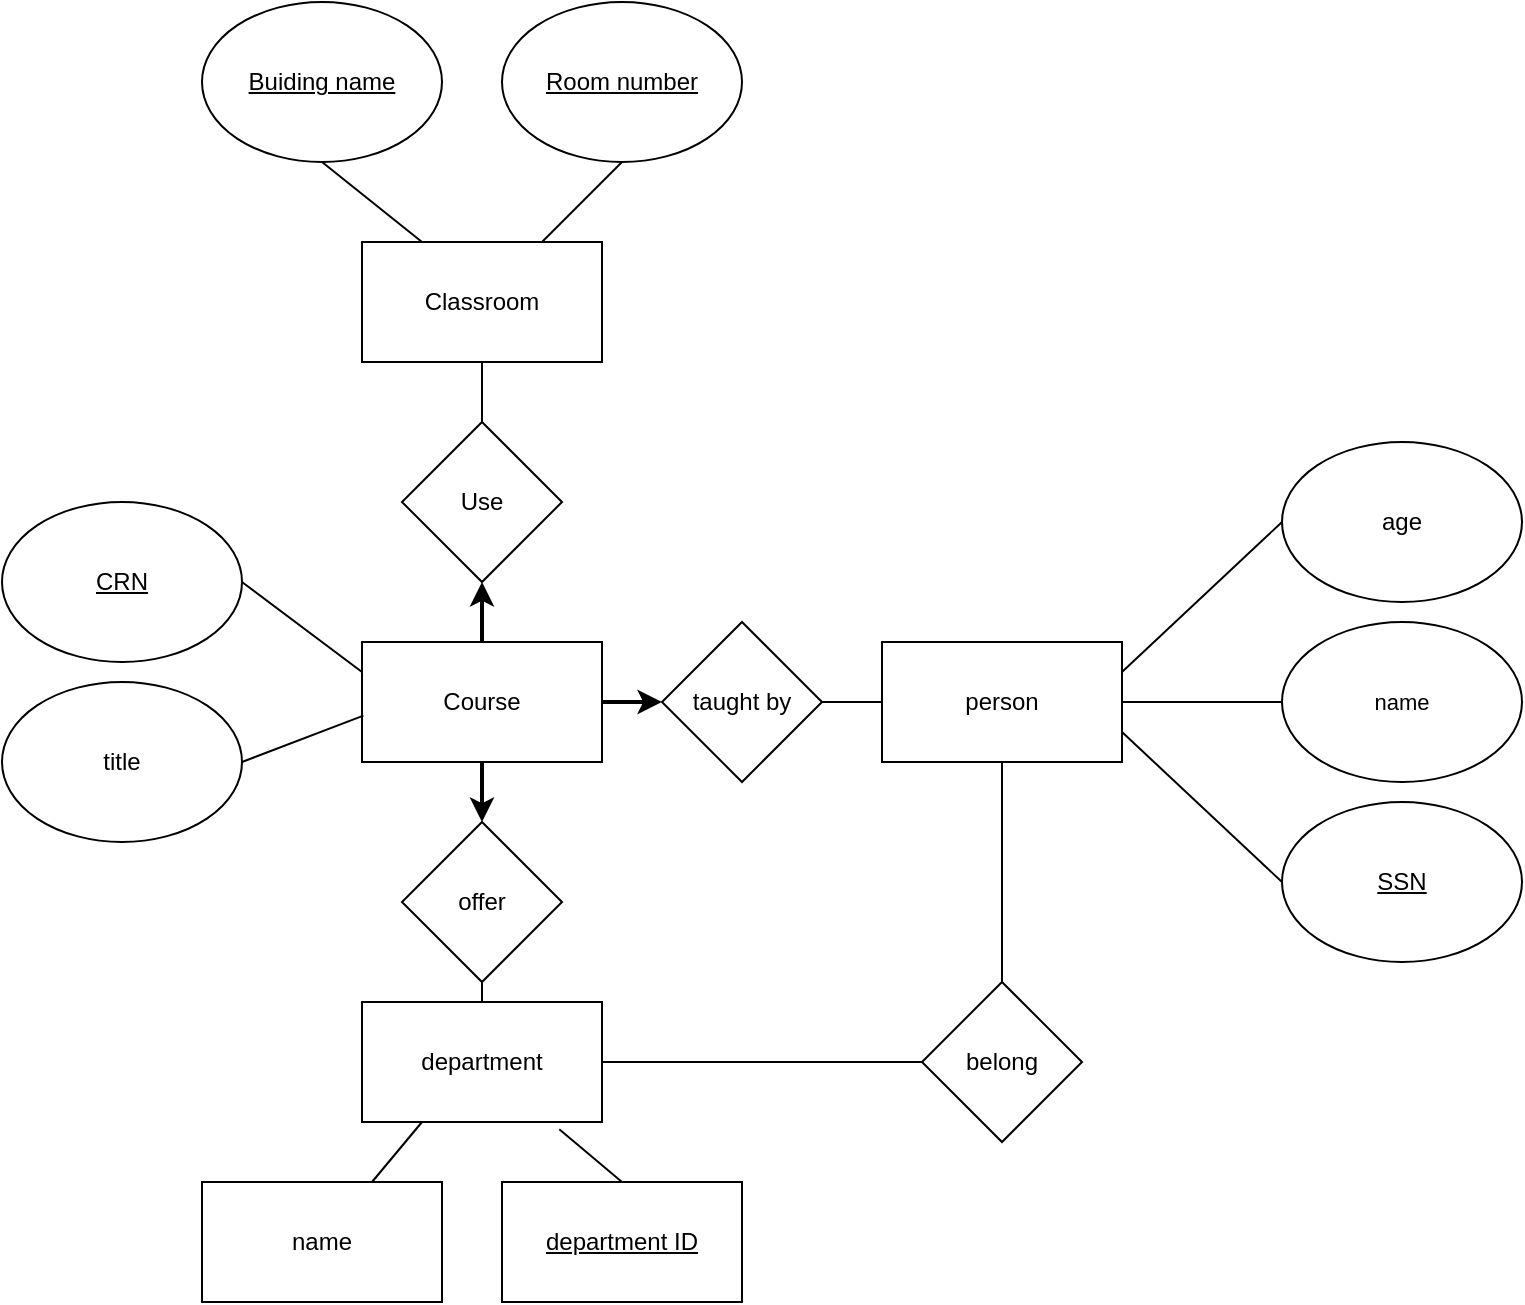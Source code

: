 <mxfile version="21.0.6" type="github">
  <diagram id="4mfwfn_U5UDbq6bqeZar" name="第 1 页">
    <mxGraphModel dx="1437" dy="978" grid="1" gridSize="10" guides="1" tooltips="1" connect="1" arrows="1" fold="1" page="0" pageScale="1" pageWidth="827" pageHeight="1169" math="0" shadow="0">
      <root>
        <mxCell id="0" />
        <mxCell id="1" parent="0" />
        <mxCell id="c9e2M7kcOkfjXdV6clcm-17" style="edgeStyle=orthogonalEdgeStyle;rounded=0;orthogonalLoop=1;jettySize=auto;html=1;entryX=0.5;entryY=0;entryDx=0;entryDy=0;strokeWidth=2;" edge="1" parent="1" source="-YDh8YO5cCQ9muC20Zy2-2" target="c9e2M7kcOkfjXdV6clcm-6">
          <mxGeometry relative="1" as="geometry">
            <mxPoint x="140" y="280" as="targetPoint" />
          </mxGeometry>
        </mxCell>
        <mxCell id="c9e2M7kcOkfjXdV6clcm-18" style="edgeStyle=orthogonalEdgeStyle;rounded=0;orthogonalLoop=1;jettySize=auto;html=1;entryX=0;entryY=0.5;entryDx=0;entryDy=0;strokeColor=default;strokeWidth=2;" edge="1" parent="1" source="-YDh8YO5cCQ9muC20Zy2-2" target="c9e2M7kcOkfjXdV6clcm-7">
          <mxGeometry relative="1" as="geometry">
            <mxPoint x="290" y="210" as="targetPoint" />
          </mxGeometry>
        </mxCell>
        <mxCell id="c9e2M7kcOkfjXdV6clcm-48" style="edgeStyle=none;shape=connector;rounded=0;orthogonalLoop=1;jettySize=auto;html=1;exitX=0.5;exitY=0;exitDx=0;exitDy=0;entryX=0.5;entryY=1;entryDx=0;entryDy=0;labelBackgroundColor=default;strokeColor=default;fontFamily=Helvetica;fontSize=11;fontColor=default;endArrow=classic;endFill=1;strokeWidth=2;" edge="1" parent="1" source="-YDh8YO5cCQ9muC20Zy2-2" target="c9e2M7kcOkfjXdV6clcm-42">
          <mxGeometry relative="1" as="geometry">
            <Array as="points">
              <mxPoint x="140" y="170" />
            </Array>
          </mxGeometry>
        </mxCell>
        <mxCell id="-YDh8YO5cCQ9muC20Zy2-2" value="Course" style="rounded=0;whiteSpace=wrap;html=1;" parent="1" vertex="1">
          <mxGeometry x="80" y="180" width="120" height="60" as="geometry" />
        </mxCell>
        <mxCell id="c9e2M7kcOkfjXdV6clcm-9" style="rounded=0;orthogonalLoop=1;jettySize=auto;html=1;exitX=1;exitY=0.5;exitDx=0;exitDy=0;entryX=0.006;entryY=0.614;entryDx=0;entryDy=0;strokeColor=default;endArrow=none;endFill=0;entryPerimeter=0;" edge="1" parent="1" source="c9e2M7kcOkfjXdV6clcm-1" target="-YDh8YO5cCQ9muC20Zy2-2">
          <mxGeometry relative="1" as="geometry" />
        </mxCell>
        <mxCell id="c9e2M7kcOkfjXdV6clcm-1" value="title" style="ellipse;whiteSpace=wrap;html=1;" vertex="1" parent="1">
          <mxGeometry x="-100" y="200" width="120" height="80" as="geometry" />
        </mxCell>
        <mxCell id="c9e2M7kcOkfjXdV6clcm-10" style="rounded=0;orthogonalLoop=1;jettySize=auto;html=1;exitX=1;exitY=0.5;exitDx=0;exitDy=0;entryX=0;entryY=0.25;entryDx=0;entryDy=0;endArrow=none;endFill=0;" edge="1" parent="1" source="c9e2M7kcOkfjXdV6clcm-2" target="-YDh8YO5cCQ9muC20Zy2-2">
          <mxGeometry relative="1" as="geometry" />
        </mxCell>
        <mxCell id="c9e2M7kcOkfjXdV6clcm-2" value="&lt;u&gt;CRN&lt;/u&gt;" style="ellipse;whiteSpace=wrap;html=1;" vertex="1" parent="1">
          <mxGeometry x="-100" y="110" width="120" height="80" as="geometry" />
        </mxCell>
        <mxCell id="c9e2M7kcOkfjXdV6clcm-16" style="edgeStyle=orthogonalEdgeStyle;rounded=0;orthogonalLoop=1;jettySize=auto;html=1;entryX=1;entryY=0.5;entryDx=0;entryDy=0;endArrow=none;endFill=0;" edge="1" parent="1" source="c9e2M7kcOkfjXdV6clcm-3" target="c9e2M7kcOkfjXdV6clcm-7">
          <mxGeometry relative="1" as="geometry" />
        </mxCell>
        <mxCell id="c9e2M7kcOkfjXdV6clcm-3" value="person&lt;br&gt;" style="whiteSpace=wrap;html=1;" vertex="1" parent="1">
          <mxGeometry x="340" y="180" width="120" height="60" as="geometry" />
        </mxCell>
        <mxCell id="c9e2M7kcOkfjXdV6clcm-13" style="edgeStyle=orthogonalEdgeStyle;rounded=0;orthogonalLoop=1;jettySize=auto;html=1;endArrow=none;endFill=0;" edge="1" parent="1" source="c9e2M7kcOkfjXdV6clcm-5" target="c9e2M7kcOkfjXdV6clcm-6">
          <mxGeometry relative="1" as="geometry" />
        </mxCell>
        <mxCell id="c9e2M7kcOkfjXdV6clcm-34" style="edgeStyle=none;shape=connector;rounded=0;orthogonalLoop=1;jettySize=auto;html=1;exitX=1;exitY=0.5;exitDx=0;exitDy=0;entryX=0;entryY=0.5;entryDx=0;entryDy=0;labelBackgroundColor=default;strokeColor=default;fontFamily=Helvetica;fontSize=11;fontColor=default;endArrow=none;endFill=0;" edge="1" parent="1" source="c9e2M7kcOkfjXdV6clcm-5" target="c9e2M7kcOkfjXdV6clcm-30">
          <mxGeometry relative="1" as="geometry" />
        </mxCell>
        <mxCell id="c9e2M7kcOkfjXdV6clcm-5" value="department" style="whiteSpace=wrap;html=1;" vertex="1" parent="1">
          <mxGeometry x="80" y="360" width="120" height="60" as="geometry" />
        </mxCell>
        <mxCell id="c9e2M7kcOkfjXdV6clcm-6" value="offer" style="rhombus;whiteSpace=wrap;html=1;" vertex="1" parent="1">
          <mxGeometry x="100" y="270" width="80" height="80" as="geometry" />
        </mxCell>
        <mxCell id="c9e2M7kcOkfjXdV6clcm-7" value="taught by" style="rhombus;whiteSpace=wrap;html=1;" vertex="1" parent="1">
          <mxGeometry x="230" y="170" width="80" height="80" as="geometry" />
        </mxCell>
        <mxCell id="c9e2M7kcOkfjXdV6clcm-20" style="rounded=0;orthogonalLoop=1;jettySize=auto;html=1;entryX=0.25;entryY=1;entryDx=0;entryDy=0;endArrow=none;endFill=0;" edge="1" parent="1" source="c9e2M7kcOkfjXdV6clcm-19" target="c9e2M7kcOkfjXdV6clcm-5">
          <mxGeometry relative="1" as="geometry" />
        </mxCell>
        <mxCell id="c9e2M7kcOkfjXdV6clcm-19" value="name" style="whiteSpace=wrap;html=1;" vertex="1" parent="1">
          <mxGeometry y="450" width="120" height="60" as="geometry" />
        </mxCell>
        <mxCell id="c9e2M7kcOkfjXdV6clcm-22" style="rounded=0;orthogonalLoop=1;jettySize=auto;html=1;exitX=0.5;exitY=0;exitDx=0;exitDy=0;entryX=0.822;entryY=1.06;entryDx=0;entryDy=0;entryPerimeter=0;endArrow=none;endFill=0;" edge="1" parent="1" source="c9e2M7kcOkfjXdV6clcm-21" target="c9e2M7kcOkfjXdV6clcm-5">
          <mxGeometry relative="1" as="geometry" />
        </mxCell>
        <mxCell id="c9e2M7kcOkfjXdV6clcm-21" value="&lt;u&gt;department ID&lt;/u&gt;" style="whiteSpace=wrap;html=1;" vertex="1" parent="1">
          <mxGeometry x="150" y="450" width="120" height="60" as="geometry" />
        </mxCell>
        <mxCell id="c9e2M7kcOkfjXdV6clcm-31" style="rounded=0;orthogonalLoop=1;jettySize=auto;html=1;exitX=0;exitY=0.5;exitDx=0;exitDy=0;entryX=1;entryY=0.25;entryDx=0;entryDy=0;endArrow=none;endFill=0;" edge="1" parent="1" source="c9e2M7kcOkfjXdV6clcm-27" target="c9e2M7kcOkfjXdV6clcm-3">
          <mxGeometry relative="1" as="geometry" />
        </mxCell>
        <mxCell id="c9e2M7kcOkfjXdV6clcm-27" value="age" style="ellipse;whiteSpace=wrap;html=1;" vertex="1" parent="1">
          <mxGeometry x="540" y="80" width="120" height="80" as="geometry" />
        </mxCell>
        <mxCell id="c9e2M7kcOkfjXdV6clcm-32" style="edgeStyle=none;shape=connector;rounded=0;orthogonalLoop=1;jettySize=auto;html=1;exitX=0;exitY=0.5;exitDx=0;exitDy=0;entryX=1;entryY=0.5;entryDx=0;entryDy=0;labelBackgroundColor=default;strokeColor=default;fontFamily=Helvetica;fontSize=11;fontColor=default;endArrow=none;endFill=0;" edge="1" parent="1" source="c9e2M7kcOkfjXdV6clcm-28" target="c9e2M7kcOkfjXdV6clcm-3">
          <mxGeometry relative="1" as="geometry" />
        </mxCell>
        <mxCell id="c9e2M7kcOkfjXdV6clcm-28" value="name" style="ellipse;whiteSpace=wrap;html=1;labelBackgroundColor=default;endArrow=none;fontSize=11;rounded=0;endFill=0;" vertex="1" parent="1">
          <mxGeometry x="540" y="170" width="120" height="80" as="geometry" />
        </mxCell>
        <mxCell id="c9e2M7kcOkfjXdV6clcm-33" style="edgeStyle=none;shape=connector;rounded=0;orthogonalLoop=1;jettySize=auto;html=1;exitX=0;exitY=0.5;exitDx=0;exitDy=0;entryX=1;entryY=0.75;entryDx=0;entryDy=0;labelBackgroundColor=default;strokeColor=default;fontFamily=Helvetica;fontSize=11;fontColor=default;endArrow=none;endFill=0;" edge="1" parent="1" source="c9e2M7kcOkfjXdV6clcm-29" target="c9e2M7kcOkfjXdV6clcm-3">
          <mxGeometry relative="1" as="geometry" />
        </mxCell>
        <mxCell id="c9e2M7kcOkfjXdV6clcm-29" value="&lt;u&gt;SSN&lt;/u&gt;" style="ellipse;whiteSpace=wrap;html=1;" vertex="1" parent="1">
          <mxGeometry x="540" y="260" width="120" height="80" as="geometry" />
        </mxCell>
        <mxCell id="c9e2M7kcOkfjXdV6clcm-35" style="edgeStyle=none;shape=connector;rounded=0;orthogonalLoop=1;jettySize=auto;html=1;exitX=0.5;exitY=0;exitDx=0;exitDy=0;entryX=0.5;entryY=1;entryDx=0;entryDy=0;labelBackgroundColor=default;strokeColor=default;fontFamily=Helvetica;fontSize=11;fontColor=default;endArrow=none;endFill=0;" edge="1" parent="1" source="c9e2M7kcOkfjXdV6clcm-30" target="c9e2M7kcOkfjXdV6clcm-3">
          <mxGeometry relative="1" as="geometry" />
        </mxCell>
        <mxCell id="c9e2M7kcOkfjXdV6clcm-30" value="belong" style="rhombus;whiteSpace=wrap;html=1;" vertex="1" parent="1">
          <mxGeometry x="360" y="350" width="80" height="80" as="geometry" />
        </mxCell>
        <mxCell id="c9e2M7kcOkfjXdV6clcm-37" value="Classroom" style="rounded=0;whiteSpace=wrap;html=1;" vertex="1" parent="1">
          <mxGeometry x="80" y="-20" width="120" height="60" as="geometry" />
        </mxCell>
        <mxCell id="c9e2M7kcOkfjXdV6clcm-40" style="edgeStyle=none;shape=connector;rounded=0;orthogonalLoop=1;jettySize=auto;html=1;exitX=0.5;exitY=1;exitDx=0;exitDy=0;entryX=0.25;entryY=0;entryDx=0;entryDy=0;labelBackgroundColor=default;strokeColor=default;fontFamily=Helvetica;fontSize=11;fontColor=default;endArrow=none;endFill=0;" edge="1" parent="1" source="c9e2M7kcOkfjXdV6clcm-38" target="c9e2M7kcOkfjXdV6clcm-37">
          <mxGeometry relative="1" as="geometry" />
        </mxCell>
        <mxCell id="c9e2M7kcOkfjXdV6clcm-38" value="&lt;u&gt;Buiding name&lt;/u&gt;" style="ellipse;whiteSpace=wrap;html=1;" vertex="1" parent="1">
          <mxGeometry y="-140" width="120" height="80" as="geometry" />
        </mxCell>
        <mxCell id="c9e2M7kcOkfjXdV6clcm-41" style="edgeStyle=none;shape=connector;rounded=0;orthogonalLoop=1;jettySize=auto;html=1;exitX=0.5;exitY=1;exitDx=0;exitDy=0;entryX=0.75;entryY=0;entryDx=0;entryDy=0;labelBackgroundColor=default;strokeColor=default;fontFamily=Helvetica;fontSize=11;fontColor=default;endArrow=none;endFill=0;" edge="1" parent="1" source="c9e2M7kcOkfjXdV6clcm-39" target="c9e2M7kcOkfjXdV6clcm-37">
          <mxGeometry relative="1" as="geometry" />
        </mxCell>
        <mxCell id="c9e2M7kcOkfjXdV6clcm-39" value="&lt;u&gt;Room number&lt;/u&gt;" style="ellipse;whiteSpace=wrap;html=1;" vertex="1" parent="1">
          <mxGeometry x="150" y="-140" width="120" height="80" as="geometry" />
        </mxCell>
        <mxCell id="c9e2M7kcOkfjXdV6clcm-43" style="edgeStyle=none;shape=connector;rounded=0;orthogonalLoop=1;jettySize=auto;html=1;exitX=0.5;exitY=0;exitDx=0;exitDy=0;entryX=0.5;entryY=1;entryDx=0;entryDy=0;labelBackgroundColor=default;strokeColor=default;fontFamily=Helvetica;fontSize=11;fontColor=default;endArrow=none;endFill=0;" edge="1" parent="1" source="c9e2M7kcOkfjXdV6clcm-42" target="c9e2M7kcOkfjXdV6clcm-37">
          <mxGeometry relative="1" as="geometry" />
        </mxCell>
        <mxCell id="c9e2M7kcOkfjXdV6clcm-42" value="Use" style="rhombus;whiteSpace=wrap;html=1;" vertex="1" parent="1">
          <mxGeometry x="100" y="70" width="80" height="80" as="geometry" />
        </mxCell>
      </root>
    </mxGraphModel>
  </diagram>
</mxfile>
